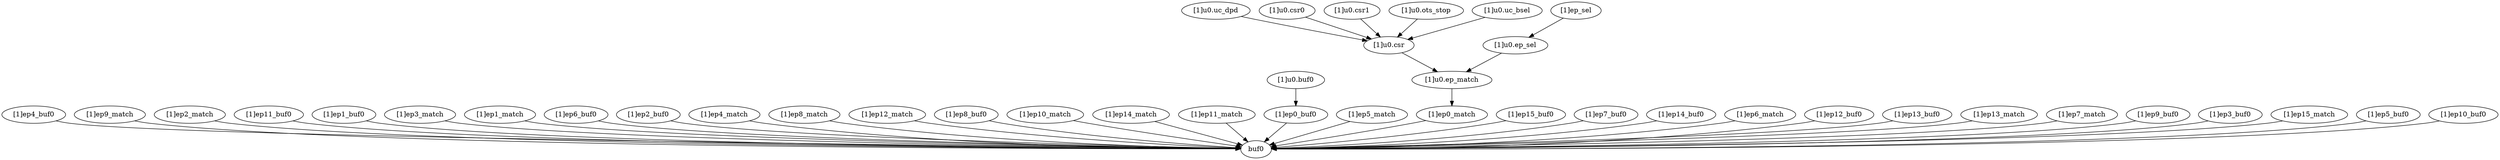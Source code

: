 strict digraph "" {
	"[1]ep4_buf0"	 [complexity=2,
		importance=0.0224763365926,
		rank=0.0112381682963];
	buf0	 [complexity=0,
		importance=0.0205885513569,
		rank=0.0];
	"[1]ep4_buf0" -> buf0;
	"[1]ep9_match"	 [complexity=1,
		importance=0.146007644734,
		rank=0.146007644734];
	"[1]ep9_match" -> buf0;
	"[1]ep2_match"	 [complexity=1,
		importance=0.290127504233,
		rank=0.290127504233];
	"[1]ep2_match" -> buf0;
	"[1]u0.csr"	 [complexity=4,
		importance=0.345584683416,
		rank=0.086396170854];
	"[1]u0.ep_match"	 [complexity=1,
		importance=0.336266100573,
		rank=0.336266100573];
	"[1]u0.csr" -> "[1]u0.ep_match";
	"[1]ep11_buf0"	 [complexity=2,
		importance=0.0224763365926,
		rank=0.0112381682963];
	"[1]ep11_buf0" -> buf0;
	"[1]ep1_buf0"	 [complexity=2,
		importance=0.0224763365926,
		rank=0.0112381682963];
	"[1]ep1_buf0" -> buf0;
	"[1]ep3_match"	 [complexity=1,
		importance=0.269538952876,
		rank=0.269538952876];
	"[1]ep3_match" -> buf0;
	"[1]u0.uc_dpd"	 [complexity=10,
		importance=0.349383815797,
		rank=0.0349383815797];
	"[1]u0.uc_dpd" -> "[1]u0.csr";
	"[1]ep1_match"	 [complexity=1,
		importance=0.31071605559,
		rank=0.31071605559];
	"[1]ep1_match" -> buf0;
	"[1]ep6_buf0"	 [complexity=2,
		importance=0.0224763365926,
		rank=0.0112381682963];
	"[1]ep6_buf0" -> buf0;
	"[1]ep2_buf0"	 [complexity=2,
		importance=0.0224763365926,
		rank=0.0112381682963];
	"[1]ep2_buf0" -> buf0;
	"[1]ep4_match"	 [complexity=1,
		importance=0.248950401519,
		rank=0.248950401519];
	"[1]ep4_match" -> buf0;
	"[1]u0.ep_sel"	 [complexity=4,
		importance=0.339097720405,
		rank=0.0847744301013];
	"[1]u0.ep_sel" -> "[1]u0.ep_match";
	"[1]ep8_match"	 [complexity=1,
		importance=0.166596196091,
		rank=0.166596196091];
	"[1]ep8_match" -> buf0;
	"[1]ep12_match"	 [complexity=1,
		importance=0.0842419906634,
		rank=0.0842419906634];
	"[1]ep12_match" -> buf0;
	"[1]ep8_buf0"	 [complexity=2,
		importance=0.0224763365926,
		rank=0.0112381682963];
	"[1]ep8_buf0" -> buf0;
	"[1]u0.csr0"	 [complexity=10,
		importance=0.347939607531,
		rank=0.0347939607531];
	"[1]u0.csr0" -> "[1]u0.csr";
	"[1]u0.csr1"	 [complexity=10,
		importance=0.349316856635,
		rank=0.0349316856635];
	"[1]u0.csr1" -> "[1]u0.csr";
	"[1]ep10_match"	 [complexity=1,
		importance=0.125419093377,
		rank=0.125419093377];
	"[1]ep10_match" -> buf0;
	"[1]ep14_match"	 [complexity=1,
		importance=0.0430648879496,
		rank=0.0430648879496];
	"[1]ep14_match" -> buf0;
	"[1]ep11_match"	 [complexity=1,
		importance=0.10483054202,
		rank=0.10483054202];
	"[1]ep11_match" -> buf0;
	"[1]u0.buf0"	 [complexity=2,
		importance=0.0284586008202,
		rank=0.0142293004101];
	"[1]ep0_buf0"	 [complexity=2,
		importance=0.0236727257923,
		rank=0.0118363628962];
	"[1]u0.buf0" -> "[1]ep0_buf0";
	"[1]ep5_match"	 [complexity=1,
		importance=0.228361850162,
		rank=0.228361850162];
	"[1]ep5_match" -> buf0;
	"[1]ep0_match"	 [complexity=1,
		importance=0.332296743705,
		rank=0.332296743705];
	"[1]ep0_match" -> buf0;
	"[1]ep15_buf0"	 [complexity=2,
		importance=0.0224763365926,
		rank=0.0112381682963];
	"[1]ep15_buf0" -> buf0;
	"[1]u0.ots_stop"	 [complexity=10,
		importance=0.347939607531,
		rank=0.0347939607531];
	"[1]u0.ots_stop" -> "[1]u0.csr";
	"[1]ep7_buf0"	 [complexity=2,
		importance=0.0224763365926,
		rank=0.0112381682963];
	"[1]ep7_buf0" -> buf0;
	"[1]ep14_buf0"	 [complexity=2,
		importance=0.0224763365926,
		rank=0.0112381682963];
	"[1]ep14_buf0" -> buf0;
	"[1]ep6_match"	 [complexity=1,
		importance=0.207773298805,
		rank=0.207773298805];
	"[1]ep6_match" -> buf0;
	"[1]ep12_buf0"	 [complexity=2,
		importance=0.0224763365926,
		rank=0.0112381682963];
	"[1]ep12_buf0" -> buf0;
	"[1]ep13_buf0"	 [complexity=2,
		importance=0.0224763365926,
		rank=0.0112381682963];
	"[1]ep13_buf0" -> buf0;
	"[1]ep13_match"	 [complexity=1,
		importance=0.0636534393065,
		rank=0.0636534393065];
	"[1]ep13_match" -> buf0;
	"[1]ep7_match"	 [complexity=1,
		importance=0.187184747448,
		rank=0.187184747448];
	"[1]ep7_match" -> buf0;
	"[1]ep9_buf0"	 [complexity=2,
		importance=0.0224763365926,
		rank=0.0112381682963];
	"[1]ep9_buf0" -> buf0;
	"[1]ep_sel"	 [complexity=4,
		importance=0.340985505641,
		rank=0.0852463764103];
	"[1]ep_sel" -> "[1]u0.ep_sel";
	"[1]u0.ep_match" -> "[1]ep0_match";
	"[1]ep3_buf0"	 [complexity=2,
		importance=0.0224763365926,
		rank=0.0112381682963];
	"[1]ep3_buf0" -> buf0;
	"[1]ep15_match"	 [complexity=1,
		importance=0.0224763365926,
		rank=0.0224763365926];
	"[1]ep15_match" -> buf0;
	"[1]ep5_buf0"	 [complexity=2,
		importance=0.0224763365926,
		rank=0.0112381682963];
	"[1]ep5_buf0" -> buf0;
	"[1]u0.uc_bsel"	 [complexity=10,
		importance=0.349383815797,
		rank=0.0349383815797];
	"[1]u0.uc_bsel" -> "[1]u0.csr";
	"[1]ep10_buf0"	 [complexity=2,
		importance=0.0224763365926,
		rank=0.0112381682963];
	"[1]ep10_buf0" -> buf0;
	"[1]ep0_buf0" -> buf0;
}
